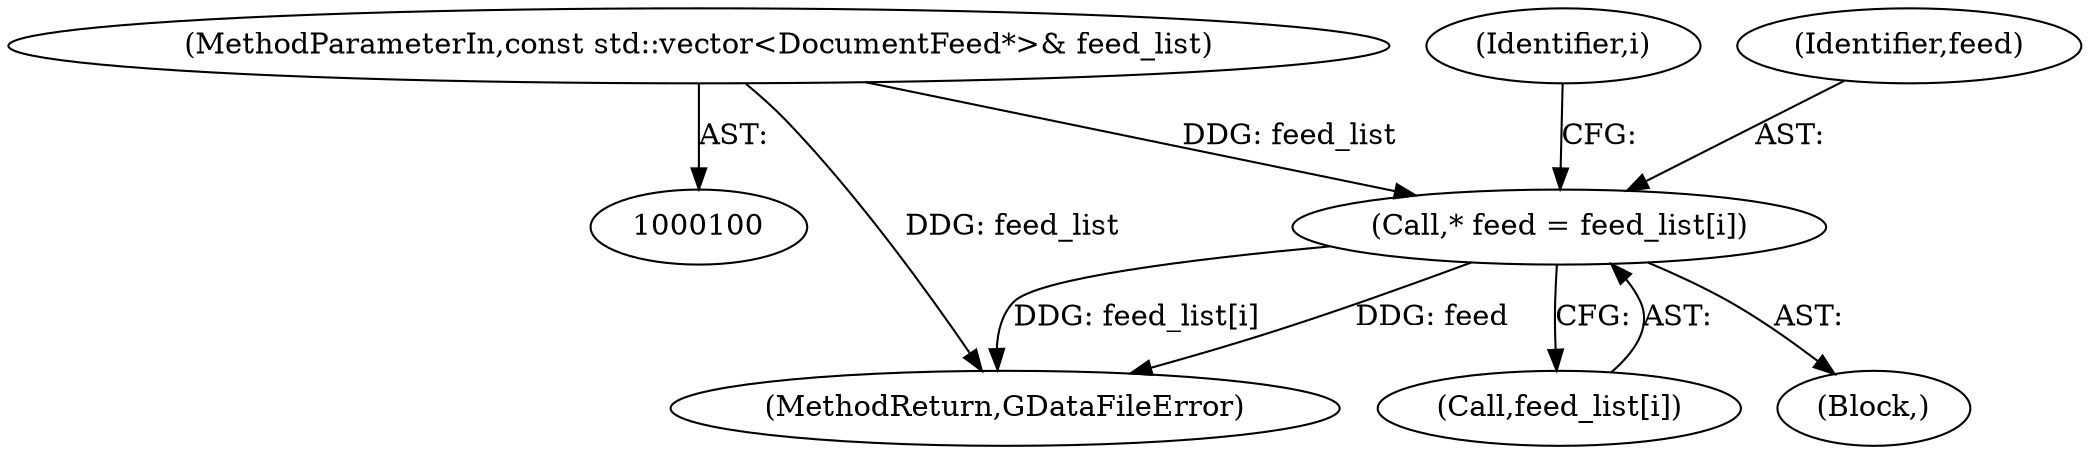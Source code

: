 digraph "0_Chrome_dd3b6fe574edad231c01c78e4647a74c38dc4178_16@pointer" {
"1000101" [label="(MethodParameterIn,const std::vector<DocumentFeed*>& feed_list)"];
"1000138" [label="(Call,* feed = feed_list[i])"];
"1000145" [label="(Identifier,i)"];
"1000246" [label="(MethodReturn,GDataFileError)"];
"1000140" [label="(Call,feed_list[i])"];
"1000138" [label="(Call,* feed = feed_list[i])"];
"1000139" [label="(Identifier,feed)"];
"1000136" [label="(Block,)"];
"1000101" [label="(MethodParameterIn,const std::vector<DocumentFeed*>& feed_list)"];
"1000101" -> "1000100"  [label="AST: "];
"1000101" -> "1000246"  [label="DDG: feed_list"];
"1000101" -> "1000138"  [label="DDG: feed_list"];
"1000138" -> "1000136"  [label="AST: "];
"1000138" -> "1000140"  [label="CFG: "];
"1000139" -> "1000138"  [label="AST: "];
"1000140" -> "1000138"  [label="AST: "];
"1000145" -> "1000138"  [label="CFG: "];
"1000138" -> "1000246"  [label="DDG: feed"];
"1000138" -> "1000246"  [label="DDG: feed_list[i]"];
}
